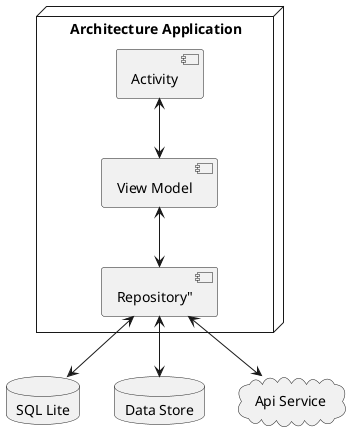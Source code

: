 @startuml

node "Architecture Application" {
    component "Activity" as activity
    component "View Model" as viewModel
    component "Repository"" as repository
}

database "SQL Lite" as databaseSQL
database "Data Store" as datastore
cloud "Api Service" as apiService

activity <--> viewModel
viewModel <--> repository
repository <--> databaseSQL
repository <--> datastore
repository <--> apiService

@enduml